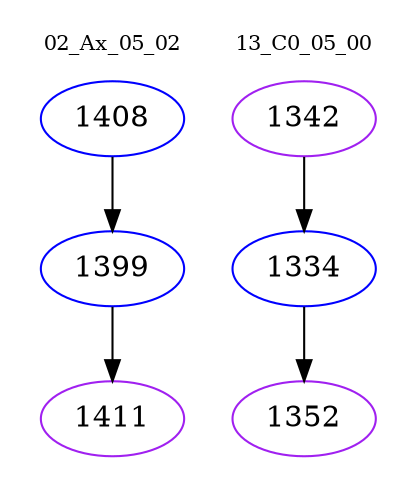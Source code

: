 digraph{
subgraph cluster_0 {
color = white
label = "02_Ax_05_02";
fontsize=10;
T0_1408 [label="1408", color="blue"]
T0_1408 -> T0_1399 [color="black"]
T0_1399 [label="1399", color="blue"]
T0_1399 -> T0_1411 [color="black"]
T0_1411 [label="1411", color="purple"]
}
subgraph cluster_1 {
color = white
label = "13_C0_05_00";
fontsize=10;
T1_1342 [label="1342", color="purple"]
T1_1342 -> T1_1334 [color="black"]
T1_1334 [label="1334", color="blue"]
T1_1334 -> T1_1352 [color="black"]
T1_1352 [label="1352", color="purple"]
}
}
